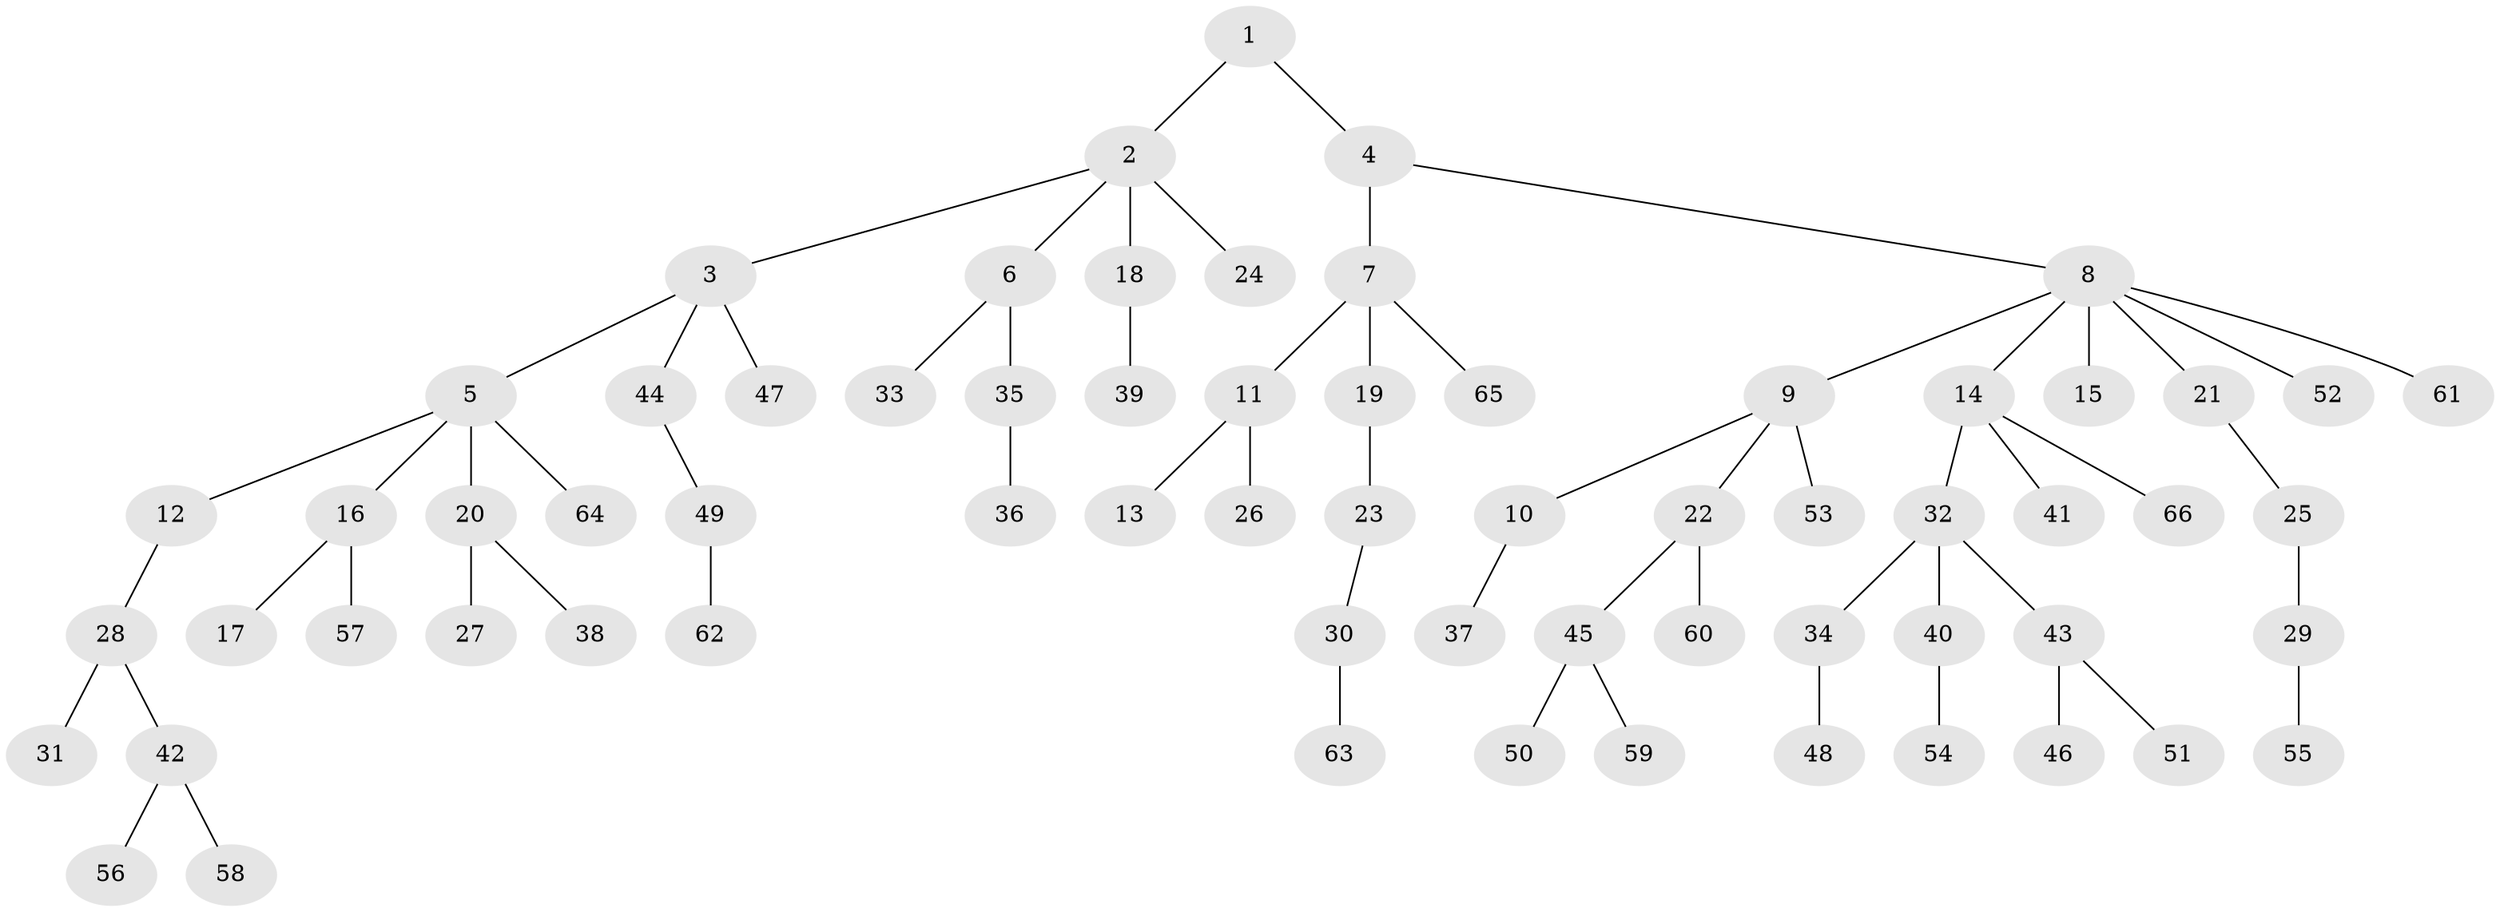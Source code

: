 // Generated by graph-tools (version 1.1) at 2025/02/03/09/25 03:02:19]
// undirected, 66 vertices, 65 edges
graph export_dot {
graph [start="1"]
  node [color=gray90,style=filled];
  1;
  2;
  3;
  4;
  5;
  6;
  7;
  8;
  9;
  10;
  11;
  12;
  13;
  14;
  15;
  16;
  17;
  18;
  19;
  20;
  21;
  22;
  23;
  24;
  25;
  26;
  27;
  28;
  29;
  30;
  31;
  32;
  33;
  34;
  35;
  36;
  37;
  38;
  39;
  40;
  41;
  42;
  43;
  44;
  45;
  46;
  47;
  48;
  49;
  50;
  51;
  52;
  53;
  54;
  55;
  56;
  57;
  58;
  59;
  60;
  61;
  62;
  63;
  64;
  65;
  66;
  1 -- 2;
  1 -- 4;
  2 -- 3;
  2 -- 6;
  2 -- 18;
  2 -- 24;
  3 -- 5;
  3 -- 44;
  3 -- 47;
  4 -- 7;
  4 -- 8;
  5 -- 12;
  5 -- 16;
  5 -- 20;
  5 -- 64;
  6 -- 33;
  6 -- 35;
  7 -- 11;
  7 -- 19;
  7 -- 65;
  8 -- 9;
  8 -- 14;
  8 -- 15;
  8 -- 21;
  8 -- 52;
  8 -- 61;
  9 -- 10;
  9 -- 22;
  9 -- 53;
  10 -- 37;
  11 -- 13;
  11 -- 26;
  12 -- 28;
  14 -- 32;
  14 -- 41;
  14 -- 66;
  16 -- 17;
  16 -- 57;
  18 -- 39;
  19 -- 23;
  20 -- 27;
  20 -- 38;
  21 -- 25;
  22 -- 45;
  22 -- 60;
  23 -- 30;
  25 -- 29;
  28 -- 31;
  28 -- 42;
  29 -- 55;
  30 -- 63;
  32 -- 34;
  32 -- 40;
  32 -- 43;
  34 -- 48;
  35 -- 36;
  40 -- 54;
  42 -- 56;
  42 -- 58;
  43 -- 46;
  43 -- 51;
  44 -- 49;
  45 -- 50;
  45 -- 59;
  49 -- 62;
}
